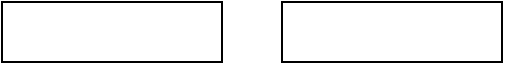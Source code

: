 <mxfile version="12.2.4"><diagram id="N60SbALt0uahJrL6x9YZ"><mxGraphModel dx="938" dy="502" grid="1" gridSize="10" guides="1" tooltips="1" connect="1" arrows="1" fold="1" page="1" pageScale="1" pageWidth="827" pageHeight="1169" math="0" shadow="0"><root><mxCell id="0"/><mxCell id="1" parent="0"/><mxCell id="2" value="" style="rounded=0;whiteSpace=wrap;html=1;" parent="1" vertex="1"><mxGeometry x="70" y="40" width="110" height="30" as="geometry"/></mxCell><mxCell id="3" value="" style="rounded=0;whiteSpace=wrap;html=1;" parent="1" vertex="1"><mxGeometry x="210" y="40" width="110" height="30" as="geometry"/></mxCell></root></mxGraphModel></diagram></mxfile>